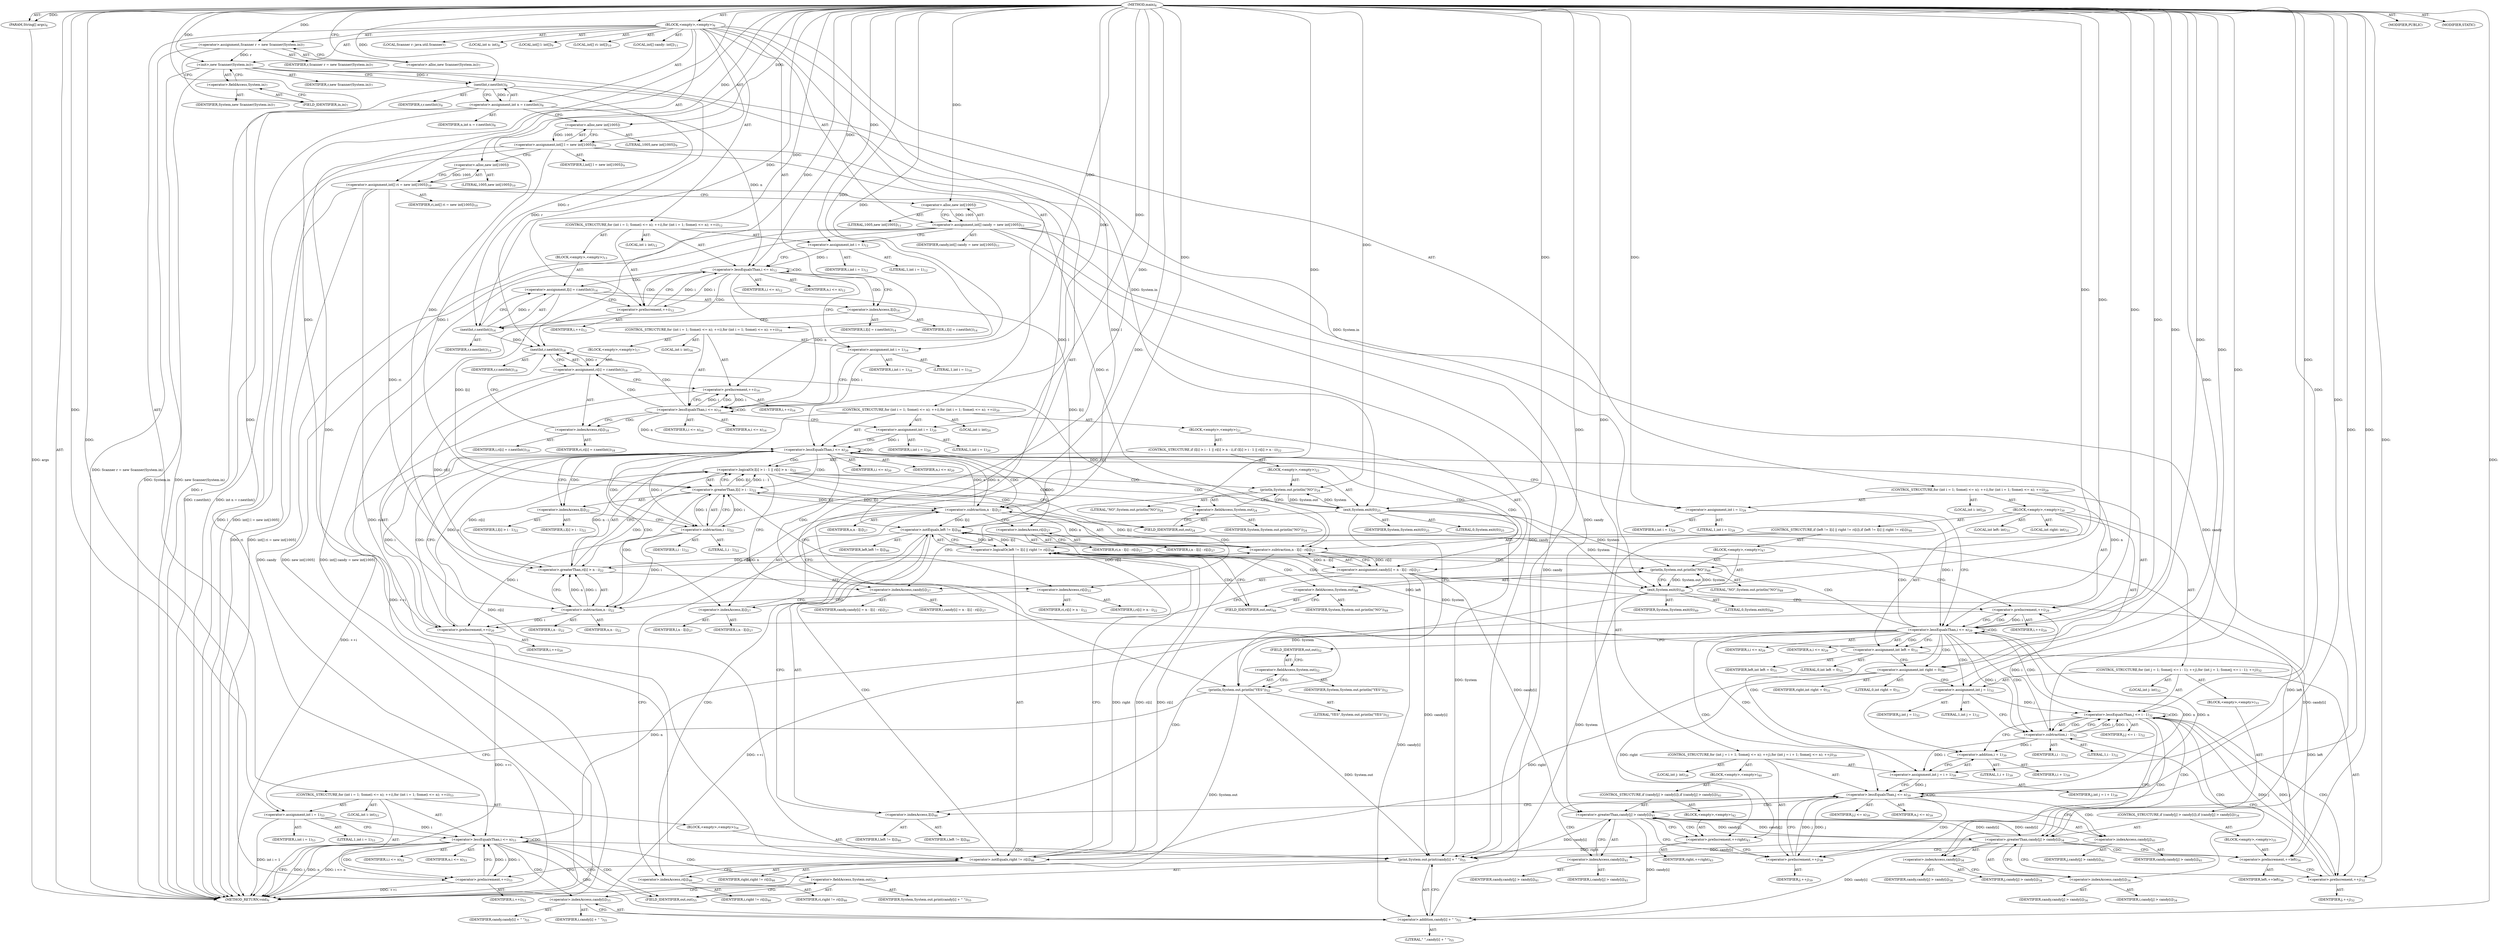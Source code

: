 digraph "main" {  
"19" [label = <(METHOD,main)<SUB>6</SUB>> ]
"20" [label = <(PARAM,String[] args)<SUB>6</SUB>> ]
"21" [label = <(BLOCK,&lt;empty&gt;,&lt;empty&gt;)<SUB>6</SUB>> ]
"4" [label = <(LOCAL,Scanner r: java.util.Scanner)<SUB>7</SUB>> ]
"22" [label = <(&lt;operator&gt;.assignment,Scanner r = new Scanner(System.in))<SUB>7</SUB>> ]
"23" [label = <(IDENTIFIER,r,Scanner r = new Scanner(System.in))<SUB>7</SUB>> ]
"24" [label = <(&lt;operator&gt;.alloc,new Scanner(System.in))<SUB>7</SUB>> ]
"25" [label = <(&lt;init&gt;,new Scanner(System.in))<SUB>7</SUB>> ]
"3" [label = <(IDENTIFIER,r,new Scanner(System.in))<SUB>7</SUB>> ]
"26" [label = <(&lt;operator&gt;.fieldAccess,System.in)<SUB>7</SUB>> ]
"27" [label = <(IDENTIFIER,System,new Scanner(System.in))<SUB>7</SUB>> ]
"28" [label = <(FIELD_IDENTIFIER,in,in)<SUB>7</SUB>> ]
"29" [label = <(LOCAL,int n: int)<SUB>8</SUB>> ]
"30" [label = <(&lt;operator&gt;.assignment,int n = r.nextInt())<SUB>8</SUB>> ]
"31" [label = <(IDENTIFIER,n,int n = r.nextInt())<SUB>8</SUB>> ]
"32" [label = <(nextInt,r.nextInt())<SUB>8</SUB>> ]
"33" [label = <(IDENTIFIER,r,r.nextInt())<SUB>8</SUB>> ]
"34" [label = <(LOCAL,int[] l: int[])<SUB>9</SUB>> ]
"35" [label = <(&lt;operator&gt;.assignment,int[] l = new int[1005])<SUB>9</SUB>> ]
"36" [label = <(IDENTIFIER,l,int[] l = new int[1005])<SUB>9</SUB>> ]
"37" [label = <(&lt;operator&gt;.alloc,new int[1005])> ]
"38" [label = <(LITERAL,1005,new int[1005])<SUB>9</SUB>> ]
"39" [label = <(LOCAL,int[] ri: int[])<SUB>10</SUB>> ]
"40" [label = <(&lt;operator&gt;.assignment,int[] ri = new int[1005])<SUB>10</SUB>> ]
"41" [label = <(IDENTIFIER,ri,int[] ri = new int[1005])<SUB>10</SUB>> ]
"42" [label = <(&lt;operator&gt;.alloc,new int[1005])> ]
"43" [label = <(LITERAL,1005,new int[1005])<SUB>10</SUB>> ]
"44" [label = <(LOCAL,int[] candy: int[])<SUB>11</SUB>> ]
"45" [label = <(&lt;operator&gt;.assignment,int[] candy = new int[1005])<SUB>11</SUB>> ]
"46" [label = <(IDENTIFIER,candy,int[] candy = new int[1005])<SUB>11</SUB>> ]
"47" [label = <(&lt;operator&gt;.alloc,new int[1005])> ]
"48" [label = <(LITERAL,1005,new int[1005])<SUB>11</SUB>> ]
"49" [label = <(CONTROL_STRUCTURE,for (int i = 1; Some(i &lt;= n); ++i),for (int i = 1; Some(i &lt;= n); ++i))<SUB>12</SUB>> ]
"50" [label = <(LOCAL,int i: int)<SUB>12</SUB>> ]
"51" [label = <(&lt;operator&gt;.assignment,int i = 1)<SUB>12</SUB>> ]
"52" [label = <(IDENTIFIER,i,int i = 1)<SUB>12</SUB>> ]
"53" [label = <(LITERAL,1,int i = 1)<SUB>12</SUB>> ]
"54" [label = <(&lt;operator&gt;.lessEqualsThan,i &lt;= n)<SUB>12</SUB>> ]
"55" [label = <(IDENTIFIER,i,i &lt;= n)<SUB>12</SUB>> ]
"56" [label = <(IDENTIFIER,n,i &lt;= n)<SUB>12</SUB>> ]
"57" [label = <(&lt;operator&gt;.preIncrement,++i)<SUB>12</SUB>> ]
"58" [label = <(IDENTIFIER,i,++i)<SUB>12</SUB>> ]
"59" [label = <(BLOCK,&lt;empty&gt;,&lt;empty&gt;)<SUB>13</SUB>> ]
"60" [label = <(&lt;operator&gt;.assignment,l[i] = r.nextInt())<SUB>14</SUB>> ]
"61" [label = <(&lt;operator&gt;.indexAccess,l[i])<SUB>14</SUB>> ]
"62" [label = <(IDENTIFIER,l,l[i] = r.nextInt())<SUB>14</SUB>> ]
"63" [label = <(IDENTIFIER,i,l[i] = r.nextInt())<SUB>14</SUB>> ]
"64" [label = <(nextInt,r.nextInt())<SUB>14</SUB>> ]
"65" [label = <(IDENTIFIER,r,r.nextInt())<SUB>14</SUB>> ]
"66" [label = <(CONTROL_STRUCTURE,for (int i = 1; Some(i &lt;= n); ++i),for (int i = 1; Some(i &lt;= n); ++i))<SUB>16</SUB>> ]
"67" [label = <(LOCAL,int i: int)<SUB>16</SUB>> ]
"68" [label = <(&lt;operator&gt;.assignment,int i = 1)<SUB>16</SUB>> ]
"69" [label = <(IDENTIFIER,i,int i = 1)<SUB>16</SUB>> ]
"70" [label = <(LITERAL,1,int i = 1)<SUB>16</SUB>> ]
"71" [label = <(&lt;operator&gt;.lessEqualsThan,i &lt;= n)<SUB>16</SUB>> ]
"72" [label = <(IDENTIFIER,i,i &lt;= n)<SUB>16</SUB>> ]
"73" [label = <(IDENTIFIER,n,i &lt;= n)<SUB>16</SUB>> ]
"74" [label = <(&lt;operator&gt;.preIncrement,++i)<SUB>16</SUB>> ]
"75" [label = <(IDENTIFIER,i,++i)<SUB>16</SUB>> ]
"76" [label = <(BLOCK,&lt;empty&gt;,&lt;empty&gt;)<SUB>17</SUB>> ]
"77" [label = <(&lt;operator&gt;.assignment,ri[i] = r.nextInt())<SUB>18</SUB>> ]
"78" [label = <(&lt;operator&gt;.indexAccess,ri[i])<SUB>18</SUB>> ]
"79" [label = <(IDENTIFIER,ri,ri[i] = r.nextInt())<SUB>18</SUB>> ]
"80" [label = <(IDENTIFIER,i,ri[i] = r.nextInt())<SUB>18</SUB>> ]
"81" [label = <(nextInt,r.nextInt())<SUB>18</SUB>> ]
"82" [label = <(IDENTIFIER,r,r.nextInt())<SUB>18</SUB>> ]
"83" [label = <(CONTROL_STRUCTURE,for (int i = 1; Some(i &lt;= n); ++i),for (int i = 1; Some(i &lt;= n); ++i))<SUB>20</SUB>> ]
"84" [label = <(LOCAL,int i: int)<SUB>20</SUB>> ]
"85" [label = <(&lt;operator&gt;.assignment,int i = 1)<SUB>20</SUB>> ]
"86" [label = <(IDENTIFIER,i,int i = 1)<SUB>20</SUB>> ]
"87" [label = <(LITERAL,1,int i = 1)<SUB>20</SUB>> ]
"88" [label = <(&lt;operator&gt;.lessEqualsThan,i &lt;= n)<SUB>20</SUB>> ]
"89" [label = <(IDENTIFIER,i,i &lt;= n)<SUB>20</SUB>> ]
"90" [label = <(IDENTIFIER,n,i &lt;= n)<SUB>20</SUB>> ]
"91" [label = <(&lt;operator&gt;.preIncrement,++i)<SUB>20</SUB>> ]
"92" [label = <(IDENTIFIER,i,++i)<SUB>20</SUB>> ]
"93" [label = <(BLOCK,&lt;empty&gt;,&lt;empty&gt;)<SUB>21</SUB>> ]
"94" [label = <(CONTROL_STRUCTURE,if (l[i] &gt; i - 1 || ri[i] &gt; n - i),if (l[i] &gt; i - 1 || ri[i] &gt; n - i))<SUB>22</SUB>> ]
"95" [label = <(&lt;operator&gt;.logicalOr,l[i] &gt; i - 1 || ri[i] &gt; n - i)<SUB>22</SUB>> ]
"96" [label = <(&lt;operator&gt;.greaterThan,l[i] &gt; i - 1)<SUB>22</SUB>> ]
"97" [label = <(&lt;operator&gt;.indexAccess,l[i])<SUB>22</SUB>> ]
"98" [label = <(IDENTIFIER,l,l[i] &gt; i - 1)<SUB>22</SUB>> ]
"99" [label = <(IDENTIFIER,i,l[i] &gt; i - 1)<SUB>22</SUB>> ]
"100" [label = <(&lt;operator&gt;.subtraction,i - 1)<SUB>22</SUB>> ]
"101" [label = <(IDENTIFIER,i,i - 1)<SUB>22</SUB>> ]
"102" [label = <(LITERAL,1,i - 1)<SUB>22</SUB>> ]
"103" [label = <(&lt;operator&gt;.greaterThan,ri[i] &gt; n - i)<SUB>22</SUB>> ]
"104" [label = <(&lt;operator&gt;.indexAccess,ri[i])<SUB>22</SUB>> ]
"105" [label = <(IDENTIFIER,ri,ri[i] &gt; n - i)<SUB>22</SUB>> ]
"106" [label = <(IDENTIFIER,i,ri[i] &gt; n - i)<SUB>22</SUB>> ]
"107" [label = <(&lt;operator&gt;.subtraction,n - i)<SUB>22</SUB>> ]
"108" [label = <(IDENTIFIER,n,n - i)<SUB>22</SUB>> ]
"109" [label = <(IDENTIFIER,i,n - i)<SUB>22</SUB>> ]
"110" [label = <(BLOCK,&lt;empty&gt;,&lt;empty&gt;)<SUB>23</SUB>> ]
"111" [label = <(println,System.out.println(&quot;NO&quot;))<SUB>24</SUB>> ]
"112" [label = <(&lt;operator&gt;.fieldAccess,System.out)<SUB>24</SUB>> ]
"113" [label = <(IDENTIFIER,System,System.out.println(&quot;NO&quot;))<SUB>24</SUB>> ]
"114" [label = <(FIELD_IDENTIFIER,out,out)<SUB>24</SUB>> ]
"115" [label = <(LITERAL,&quot;NO&quot;,System.out.println(&quot;NO&quot;))<SUB>24</SUB>> ]
"116" [label = <(exit,System.exit(0))<SUB>25</SUB>> ]
"117" [label = <(IDENTIFIER,System,System.exit(0))<SUB>25</SUB>> ]
"118" [label = <(LITERAL,0,System.exit(0))<SUB>25</SUB>> ]
"119" [label = <(&lt;operator&gt;.assignment,candy[i] = n - l[i] - ri[i])<SUB>27</SUB>> ]
"120" [label = <(&lt;operator&gt;.indexAccess,candy[i])<SUB>27</SUB>> ]
"121" [label = <(IDENTIFIER,candy,candy[i] = n - l[i] - ri[i])<SUB>27</SUB>> ]
"122" [label = <(IDENTIFIER,i,candy[i] = n - l[i] - ri[i])<SUB>27</SUB>> ]
"123" [label = <(&lt;operator&gt;.subtraction,n - l[i] - ri[i])<SUB>27</SUB>> ]
"124" [label = <(&lt;operator&gt;.subtraction,n - l[i])<SUB>27</SUB>> ]
"125" [label = <(IDENTIFIER,n,n - l[i])<SUB>27</SUB>> ]
"126" [label = <(&lt;operator&gt;.indexAccess,l[i])<SUB>27</SUB>> ]
"127" [label = <(IDENTIFIER,l,n - l[i])<SUB>27</SUB>> ]
"128" [label = <(IDENTIFIER,i,n - l[i])<SUB>27</SUB>> ]
"129" [label = <(&lt;operator&gt;.indexAccess,ri[i])<SUB>27</SUB>> ]
"130" [label = <(IDENTIFIER,ri,n - l[i] - ri[i])<SUB>27</SUB>> ]
"131" [label = <(IDENTIFIER,i,n - l[i] - ri[i])<SUB>27</SUB>> ]
"132" [label = <(CONTROL_STRUCTURE,for (int i = 1; Some(i &lt;= n); ++i),for (int i = 1; Some(i &lt;= n); ++i))<SUB>29</SUB>> ]
"133" [label = <(LOCAL,int i: int)<SUB>29</SUB>> ]
"134" [label = <(&lt;operator&gt;.assignment,int i = 1)<SUB>29</SUB>> ]
"135" [label = <(IDENTIFIER,i,int i = 1)<SUB>29</SUB>> ]
"136" [label = <(LITERAL,1,int i = 1)<SUB>29</SUB>> ]
"137" [label = <(&lt;operator&gt;.lessEqualsThan,i &lt;= n)<SUB>29</SUB>> ]
"138" [label = <(IDENTIFIER,i,i &lt;= n)<SUB>29</SUB>> ]
"139" [label = <(IDENTIFIER,n,i &lt;= n)<SUB>29</SUB>> ]
"140" [label = <(&lt;operator&gt;.preIncrement,++i)<SUB>29</SUB>> ]
"141" [label = <(IDENTIFIER,i,++i)<SUB>29</SUB>> ]
"142" [label = <(BLOCK,&lt;empty&gt;,&lt;empty&gt;)<SUB>30</SUB>> ]
"143" [label = <(LOCAL,int left: int)<SUB>31</SUB>> ]
"144" [label = <(LOCAL,int right: int)<SUB>31</SUB>> ]
"145" [label = <(&lt;operator&gt;.assignment,int left = 0)<SUB>31</SUB>> ]
"146" [label = <(IDENTIFIER,left,int left = 0)<SUB>31</SUB>> ]
"147" [label = <(LITERAL,0,int left = 0)<SUB>31</SUB>> ]
"148" [label = <(&lt;operator&gt;.assignment,int right = 0)<SUB>31</SUB>> ]
"149" [label = <(IDENTIFIER,right,int right = 0)<SUB>31</SUB>> ]
"150" [label = <(LITERAL,0,int right = 0)<SUB>31</SUB>> ]
"151" [label = <(CONTROL_STRUCTURE,for (int j = 1; Some(j &lt;= i - 1); ++j),for (int j = 1; Some(j &lt;= i - 1); ++j))<SUB>32</SUB>> ]
"152" [label = <(LOCAL,int j: int)<SUB>32</SUB>> ]
"153" [label = <(&lt;operator&gt;.assignment,int j = 1)<SUB>32</SUB>> ]
"154" [label = <(IDENTIFIER,j,int j = 1)<SUB>32</SUB>> ]
"155" [label = <(LITERAL,1,int j = 1)<SUB>32</SUB>> ]
"156" [label = <(&lt;operator&gt;.lessEqualsThan,j &lt;= i - 1)<SUB>32</SUB>> ]
"157" [label = <(IDENTIFIER,j,j &lt;= i - 1)<SUB>32</SUB>> ]
"158" [label = <(&lt;operator&gt;.subtraction,i - 1)<SUB>32</SUB>> ]
"159" [label = <(IDENTIFIER,i,i - 1)<SUB>32</SUB>> ]
"160" [label = <(LITERAL,1,i - 1)<SUB>32</SUB>> ]
"161" [label = <(&lt;operator&gt;.preIncrement,++j)<SUB>32</SUB>> ]
"162" [label = <(IDENTIFIER,j,++j)<SUB>32</SUB>> ]
"163" [label = <(BLOCK,&lt;empty&gt;,&lt;empty&gt;)<SUB>33</SUB>> ]
"164" [label = <(CONTROL_STRUCTURE,if (candy[j] &gt; candy[i]),if (candy[j] &gt; candy[i]))<SUB>34</SUB>> ]
"165" [label = <(&lt;operator&gt;.greaterThan,candy[j] &gt; candy[i])<SUB>34</SUB>> ]
"166" [label = <(&lt;operator&gt;.indexAccess,candy[j])<SUB>34</SUB>> ]
"167" [label = <(IDENTIFIER,candy,candy[j] &gt; candy[i])<SUB>34</SUB>> ]
"168" [label = <(IDENTIFIER,j,candy[j] &gt; candy[i])<SUB>34</SUB>> ]
"169" [label = <(&lt;operator&gt;.indexAccess,candy[i])<SUB>34</SUB>> ]
"170" [label = <(IDENTIFIER,candy,candy[j] &gt; candy[i])<SUB>34</SUB>> ]
"171" [label = <(IDENTIFIER,i,candy[j] &gt; candy[i])<SUB>34</SUB>> ]
"172" [label = <(BLOCK,&lt;empty&gt;,&lt;empty&gt;)<SUB>35</SUB>> ]
"173" [label = <(&lt;operator&gt;.preIncrement,++left)<SUB>36</SUB>> ]
"174" [label = <(IDENTIFIER,left,++left)<SUB>36</SUB>> ]
"175" [label = <(CONTROL_STRUCTURE,for (int j = i + 1; Some(j &lt;= n); ++j),for (int j = i + 1; Some(j &lt;= n); ++j))<SUB>39</SUB>> ]
"176" [label = <(LOCAL,int j: int)<SUB>39</SUB>> ]
"177" [label = <(&lt;operator&gt;.assignment,int j = i + 1)<SUB>39</SUB>> ]
"178" [label = <(IDENTIFIER,j,int j = i + 1)<SUB>39</SUB>> ]
"179" [label = <(&lt;operator&gt;.addition,i + 1)<SUB>39</SUB>> ]
"180" [label = <(IDENTIFIER,i,i + 1)<SUB>39</SUB>> ]
"181" [label = <(LITERAL,1,i + 1)<SUB>39</SUB>> ]
"182" [label = <(&lt;operator&gt;.lessEqualsThan,j &lt;= n)<SUB>39</SUB>> ]
"183" [label = <(IDENTIFIER,j,j &lt;= n)<SUB>39</SUB>> ]
"184" [label = <(IDENTIFIER,n,j &lt;= n)<SUB>39</SUB>> ]
"185" [label = <(&lt;operator&gt;.preIncrement,++j)<SUB>39</SUB>> ]
"186" [label = <(IDENTIFIER,j,++j)<SUB>39</SUB>> ]
"187" [label = <(BLOCK,&lt;empty&gt;,&lt;empty&gt;)<SUB>40</SUB>> ]
"188" [label = <(CONTROL_STRUCTURE,if (candy[j] &gt; candy[i]),if (candy[j] &gt; candy[i]))<SUB>41</SUB>> ]
"189" [label = <(&lt;operator&gt;.greaterThan,candy[j] &gt; candy[i])<SUB>41</SUB>> ]
"190" [label = <(&lt;operator&gt;.indexAccess,candy[j])<SUB>41</SUB>> ]
"191" [label = <(IDENTIFIER,candy,candy[j] &gt; candy[i])<SUB>41</SUB>> ]
"192" [label = <(IDENTIFIER,j,candy[j] &gt; candy[i])<SUB>41</SUB>> ]
"193" [label = <(&lt;operator&gt;.indexAccess,candy[i])<SUB>41</SUB>> ]
"194" [label = <(IDENTIFIER,candy,candy[j] &gt; candy[i])<SUB>41</SUB>> ]
"195" [label = <(IDENTIFIER,i,candy[j] &gt; candy[i])<SUB>41</SUB>> ]
"196" [label = <(BLOCK,&lt;empty&gt;,&lt;empty&gt;)<SUB>42</SUB>> ]
"197" [label = <(&lt;operator&gt;.preIncrement,++right)<SUB>43</SUB>> ]
"198" [label = <(IDENTIFIER,right,++right)<SUB>43</SUB>> ]
"199" [label = <(CONTROL_STRUCTURE,if (left != l[i] || right != ri[i]),if (left != l[i] || right != ri[i]))<SUB>46</SUB>> ]
"200" [label = <(&lt;operator&gt;.logicalOr,left != l[i] || right != ri[i])<SUB>46</SUB>> ]
"201" [label = <(&lt;operator&gt;.notEquals,left != l[i])<SUB>46</SUB>> ]
"202" [label = <(IDENTIFIER,left,left != l[i])<SUB>46</SUB>> ]
"203" [label = <(&lt;operator&gt;.indexAccess,l[i])<SUB>46</SUB>> ]
"204" [label = <(IDENTIFIER,l,left != l[i])<SUB>46</SUB>> ]
"205" [label = <(IDENTIFIER,i,left != l[i])<SUB>46</SUB>> ]
"206" [label = <(&lt;operator&gt;.notEquals,right != ri[i])<SUB>46</SUB>> ]
"207" [label = <(IDENTIFIER,right,right != ri[i])<SUB>46</SUB>> ]
"208" [label = <(&lt;operator&gt;.indexAccess,ri[i])<SUB>46</SUB>> ]
"209" [label = <(IDENTIFIER,ri,right != ri[i])<SUB>46</SUB>> ]
"210" [label = <(IDENTIFIER,i,right != ri[i])<SUB>46</SUB>> ]
"211" [label = <(BLOCK,&lt;empty&gt;,&lt;empty&gt;)<SUB>47</SUB>> ]
"212" [label = <(println,System.out.println(&quot;NO&quot;))<SUB>48</SUB>> ]
"213" [label = <(&lt;operator&gt;.fieldAccess,System.out)<SUB>48</SUB>> ]
"214" [label = <(IDENTIFIER,System,System.out.println(&quot;NO&quot;))<SUB>48</SUB>> ]
"215" [label = <(FIELD_IDENTIFIER,out,out)<SUB>48</SUB>> ]
"216" [label = <(LITERAL,&quot;NO&quot;,System.out.println(&quot;NO&quot;))<SUB>48</SUB>> ]
"217" [label = <(exit,System.exit(0))<SUB>49</SUB>> ]
"218" [label = <(IDENTIFIER,System,System.exit(0))<SUB>49</SUB>> ]
"219" [label = <(LITERAL,0,System.exit(0))<SUB>49</SUB>> ]
"220" [label = <(println,System.out.println(&quot;YES&quot;))<SUB>52</SUB>> ]
"221" [label = <(&lt;operator&gt;.fieldAccess,System.out)<SUB>52</SUB>> ]
"222" [label = <(IDENTIFIER,System,System.out.println(&quot;YES&quot;))<SUB>52</SUB>> ]
"223" [label = <(FIELD_IDENTIFIER,out,out)<SUB>52</SUB>> ]
"224" [label = <(LITERAL,&quot;YES&quot;,System.out.println(&quot;YES&quot;))<SUB>52</SUB>> ]
"225" [label = <(CONTROL_STRUCTURE,for (int i = 1; Some(i &lt;= n); ++i),for (int i = 1; Some(i &lt;= n); ++i))<SUB>53</SUB>> ]
"226" [label = <(LOCAL,int i: int)<SUB>53</SUB>> ]
"227" [label = <(&lt;operator&gt;.assignment,int i = 1)<SUB>53</SUB>> ]
"228" [label = <(IDENTIFIER,i,int i = 1)<SUB>53</SUB>> ]
"229" [label = <(LITERAL,1,int i = 1)<SUB>53</SUB>> ]
"230" [label = <(&lt;operator&gt;.lessEqualsThan,i &lt;= n)<SUB>53</SUB>> ]
"231" [label = <(IDENTIFIER,i,i &lt;= n)<SUB>53</SUB>> ]
"232" [label = <(IDENTIFIER,n,i &lt;= n)<SUB>53</SUB>> ]
"233" [label = <(&lt;operator&gt;.preIncrement,++i)<SUB>53</SUB>> ]
"234" [label = <(IDENTIFIER,i,++i)<SUB>53</SUB>> ]
"235" [label = <(BLOCK,&lt;empty&gt;,&lt;empty&gt;)<SUB>54</SUB>> ]
"236" [label = <(print,System.out.print(candy[i] + &quot; &quot;))<SUB>55</SUB>> ]
"237" [label = <(&lt;operator&gt;.fieldAccess,System.out)<SUB>55</SUB>> ]
"238" [label = <(IDENTIFIER,System,System.out.print(candy[i] + &quot; &quot;))<SUB>55</SUB>> ]
"239" [label = <(FIELD_IDENTIFIER,out,out)<SUB>55</SUB>> ]
"240" [label = <(&lt;operator&gt;.addition,candy[i] + &quot; &quot;)<SUB>55</SUB>> ]
"241" [label = <(&lt;operator&gt;.indexAccess,candy[i])<SUB>55</SUB>> ]
"242" [label = <(IDENTIFIER,candy,candy[i] + &quot; &quot;)<SUB>55</SUB>> ]
"243" [label = <(IDENTIFIER,i,candy[i] + &quot; &quot;)<SUB>55</SUB>> ]
"244" [label = <(LITERAL,&quot; &quot;,candy[i] + &quot; &quot;)<SUB>55</SUB>> ]
"245" [label = <(MODIFIER,PUBLIC)> ]
"246" [label = <(MODIFIER,STATIC)> ]
"247" [label = <(METHOD_RETURN,void)<SUB>6</SUB>> ]
  "19" -> "20"  [ label = "AST: "] 
  "19" -> "21"  [ label = "AST: "] 
  "19" -> "245"  [ label = "AST: "] 
  "19" -> "246"  [ label = "AST: "] 
  "19" -> "247"  [ label = "AST: "] 
  "21" -> "4"  [ label = "AST: "] 
  "21" -> "22"  [ label = "AST: "] 
  "21" -> "25"  [ label = "AST: "] 
  "21" -> "29"  [ label = "AST: "] 
  "21" -> "30"  [ label = "AST: "] 
  "21" -> "34"  [ label = "AST: "] 
  "21" -> "35"  [ label = "AST: "] 
  "21" -> "39"  [ label = "AST: "] 
  "21" -> "40"  [ label = "AST: "] 
  "21" -> "44"  [ label = "AST: "] 
  "21" -> "45"  [ label = "AST: "] 
  "21" -> "49"  [ label = "AST: "] 
  "21" -> "66"  [ label = "AST: "] 
  "21" -> "83"  [ label = "AST: "] 
  "21" -> "132"  [ label = "AST: "] 
  "21" -> "220"  [ label = "AST: "] 
  "21" -> "225"  [ label = "AST: "] 
  "22" -> "23"  [ label = "AST: "] 
  "22" -> "24"  [ label = "AST: "] 
  "25" -> "3"  [ label = "AST: "] 
  "25" -> "26"  [ label = "AST: "] 
  "26" -> "27"  [ label = "AST: "] 
  "26" -> "28"  [ label = "AST: "] 
  "30" -> "31"  [ label = "AST: "] 
  "30" -> "32"  [ label = "AST: "] 
  "32" -> "33"  [ label = "AST: "] 
  "35" -> "36"  [ label = "AST: "] 
  "35" -> "37"  [ label = "AST: "] 
  "37" -> "38"  [ label = "AST: "] 
  "40" -> "41"  [ label = "AST: "] 
  "40" -> "42"  [ label = "AST: "] 
  "42" -> "43"  [ label = "AST: "] 
  "45" -> "46"  [ label = "AST: "] 
  "45" -> "47"  [ label = "AST: "] 
  "47" -> "48"  [ label = "AST: "] 
  "49" -> "50"  [ label = "AST: "] 
  "49" -> "51"  [ label = "AST: "] 
  "49" -> "54"  [ label = "AST: "] 
  "49" -> "57"  [ label = "AST: "] 
  "49" -> "59"  [ label = "AST: "] 
  "51" -> "52"  [ label = "AST: "] 
  "51" -> "53"  [ label = "AST: "] 
  "54" -> "55"  [ label = "AST: "] 
  "54" -> "56"  [ label = "AST: "] 
  "57" -> "58"  [ label = "AST: "] 
  "59" -> "60"  [ label = "AST: "] 
  "60" -> "61"  [ label = "AST: "] 
  "60" -> "64"  [ label = "AST: "] 
  "61" -> "62"  [ label = "AST: "] 
  "61" -> "63"  [ label = "AST: "] 
  "64" -> "65"  [ label = "AST: "] 
  "66" -> "67"  [ label = "AST: "] 
  "66" -> "68"  [ label = "AST: "] 
  "66" -> "71"  [ label = "AST: "] 
  "66" -> "74"  [ label = "AST: "] 
  "66" -> "76"  [ label = "AST: "] 
  "68" -> "69"  [ label = "AST: "] 
  "68" -> "70"  [ label = "AST: "] 
  "71" -> "72"  [ label = "AST: "] 
  "71" -> "73"  [ label = "AST: "] 
  "74" -> "75"  [ label = "AST: "] 
  "76" -> "77"  [ label = "AST: "] 
  "77" -> "78"  [ label = "AST: "] 
  "77" -> "81"  [ label = "AST: "] 
  "78" -> "79"  [ label = "AST: "] 
  "78" -> "80"  [ label = "AST: "] 
  "81" -> "82"  [ label = "AST: "] 
  "83" -> "84"  [ label = "AST: "] 
  "83" -> "85"  [ label = "AST: "] 
  "83" -> "88"  [ label = "AST: "] 
  "83" -> "91"  [ label = "AST: "] 
  "83" -> "93"  [ label = "AST: "] 
  "85" -> "86"  [ label = "AST: "] 
  "85" -> "87"  [ label = "AST: "] 
  "88" -> "89"  [ label = "AST: "] 
  "88" -> "90"  [ label = "AST: "] 
  "91" -> "92"  [ label = "AST: "] 
  "93" -> "94"  [ label = "AST: "] 
  "93" -> "119"  [ label = "AST: "] 
  "94" -> "95"  [ label = "AST: "] 
  "94" -> "110"  [ label = "AST: "] 
  "95" -> "96"  [ label = "AST: "] 
  "95" -> "103"  [ label = "AST: "] 
  "96" -> "97"  [ label = "AST: "] 
  "96" -> "100"  [ label = "AST: "] 
  "97" -> "98"  [ label = "AST: "] 
  "97" -> "99"  [ label = "AST: "] 
  "100" -> "101"  [ label = "AST: "] 
  "100" -> "102"  [ label = "AST: "] 
  "103" -> "104"  [ label = "AST: "] 
  "103" -> "107"  [ label = "AST: "] 
  "104" -> "105"  [ label = "AST: "] 
  "104" -> "106"  [ label = "AST: "] 
  "107" -> "108"  [ label = "AST: "] 
  "107" -> "109"  [ label = "AST: "] 
  "110" -> "111"  [ label = "AST: "] 
  "110" -> "116"  [ label = "AST: "] 
  "111" -> "112"  [ label = "AST: "] 
  "111" -> "115"  [ label = "AST: "] 
  "112" -> "113"  [ label = "AST: "] 
  "112" -> "114"  [ label = "AST: "] 
  "116" -> "117"  [ label = "AST: "] 
  "116" -> "118"  [ label = "AST: "] 
  "119" -> "120"  [ label = "AST: "] 
  "119" -> "123"  [ label = "AST: "] 
  "120" -> "121"  [ label = "AST: "] 
  "120" -> "122"  [ label = "AST: "] 
  "123" -> "124"  [ label = "AST: "] 
  "123" -> "129"  [ label = "AST: "] 
  "124" -> "125"  [ label = "AST: "] 
  "124" -> "126"  [ label = "AST: "] 
  "126" -> "127"  [ label = "AST: "] 
  "126" -> "128"  [ label = "AST: "] 
  "129" -> "130"  [ label = "AST: "] 
  "129" -> "131"  [ label = "AST: "] 
  "132" -> "133"  [ label = "AST: "] 
  "132" -> "134"  [ label = "AST: "] 
  "132" -> "137"  [ label = "AST: "] 
  "132" -> "140"  [ label = "AST: "] 
  "132" -> "142"  [ label = "AST: "] 
  "134" -> "135"  [ label = "AST: "] 
  "134" -> "136"  [ label = "AST: "] 
  "137" -> "138"  [ label = "AST: "] 
  "137" -> "139"  [ label = "AST: "] 
  "140" -> "141"  [ label = "AST: "] 
  "142" -> "143"  [ label = "AST: "] 
  "142" -> "144"  [ label = "AST: "] 
  "142" -> "145"  [ label = "AST: "] 
  "142" -> "148"  [ label = "AST: "] 
  "142" -> "151"  [ label = "AST: "] 
  "142" -> "175"  [ label = "AST: "] 
  "142" -> "199"  [ label = "AST: "] 
  "145" -> "146"  [ label = "AST: "] 
  "145" -> "147"  [ label = "AST: "] 
  "148" -> "149"  [ label = "AST: "] 
  "148" -> "150"  [ label = "AST: "] 
  "151" -> "152"  [ label = "AST: "] 
  "151" -> "153"  [ label = "AST: "] 
  "151" -> "156"  [ label = "AST: "] 
  "151" -> "161"  [ label = "AST: "] 
  "151" -> "163"  [ label = "AST: "] 
  "153" -> "154"  [ label = "AST: "] 
  "153" -> "155"  [ label = "AST: "] 
  "156" -> "157"  [ label = "AST: "] 
  "156" -> "158"  [ label = "AST: "] 
  "158" -> "159"  [ label = "AST: "] 
  "158" -> "160"  [ label = "AST: "] 
  "161" -> "162"  [ label = "AST: "] 
  "163" -> "164"  [ label = "AST: "] 
  "164" -> "165"  [ label = "AST: "] 
  "164" -> "172"  [ label = "AST: "] 
  "165" -> "166"  [ label = "AST: "] 
  "165" -> "169"  [ label = "AST: "] 
  "166" -> "167"  [ label = "AST: "] 
  "166" -> "168"  [ label = "AST: "] 
  "169" -> "170"  [ label = "AST: "] 
  "169" -> "171"  [ label = "AST: "] 
  "172" -> "173"  [ label = "AST: "] 
  "173" -> "174"  [ label = "AST: "] 
  "175" -> "176"  [ label = "AST: "] 
  "175" -> "177"  [ label = "AST: "] 
  "175" -> "182"  [ label = "AST: "] 
  "175" -> "185"  [ label = "AST: "] 
  "175" -> "187"  [ label = "AST: "] 
  "177" -> "178"  [ label = "AST: "] 
  "177" -> "179"  [ label = "AST: "] 
  "179" -> "180"  [ label = "AST: "] 
  "179" -> "181"  [ label = "AST: "] 
  "182" -> "183"  [ label = "AST: "] 
  "182" -> "184"  [ label = "AST: "] 
  "185" -> "186"  [ label = "AST: "] 
  "187" -> "188"  [ label = "AST: "] 
  "188" -> "189"  [ label = "AST: "] 
  "188" -> "196"  [ label = "AST: "] 
  "189" -> "190"  [ label = "AST: "] 
  "189" -> "193"  [ label = "AST: "] 
  "190" -> "191"  [ label = "AST: "] 
  "190" -> "192"  [ label = "AST: "] 
  "193" -> "194"  [ label = "AST: "] 
  "193" -> "195"  [ label = "AST: "] 
  "196" -> "197"  [ label = "AST: "] 
  "197" -> "198"  [ label = "AST: "] 
  "199" -> "200"  [ label = "AST: "] 
  "199" -> "211"  [ label = "AST: "] 
  "200" -> "201"  [ label = "AST: "] 
  "200" -> "206"  [ label = "AST: "] 
  "201" -> "202"  [ label = "AST: "] 
  "201" -> "203"  [ label = "AST: "] 
  "203" -> "204"  [ label = "AST: "] 
  "203" -> "205"  [ label = "AST: "] 
  "206" -> "207"  [ label = "AST: "] 
  "206" -> "208"  [ label = "AST: "] 
  "208" -> "209"  [ label = "AST: "] 
  "208" -> "210"  [ label = "AST: "] 
  "211" -> "212"  [ label = "AST: "] 
  "211" -> "217"  [ label = "AST: "] 
  "212" -> "213"  [ label = "AST: "] 
  "212" -> "216"  [ label = "AST: "] 
  "213" -> "214"  [ label = "AST: "] 
  "213" -> "215"  [ label = "AST: "] 
  "217" -> "218"  [ label = "AST: "] 
  "217" -> "219"  [ label = "AST: "] 
  "220" -> "221"  [ label = "AST: "] 
  "220" -> "224"  [ label = "AST: "] 
  "221" -> "222"  [ label = "AST: "] 
  "221" -> "223"  [ label = "AST: "] 
  "225" -> "226"  [ label = "AST: "] 
  "225" -> "227"  [ label = "AST: "] 
  "225" -> "230"  [ label = "AST: "] 
  "225" -> "233"  [ label = "AST: "] 
  "225" -> "235"  [ label = "AST: "] 
  "227" -> "228"  [ label = "AST: "] 
  "227" -> "229"  [ label = "AST: "] 
  "230" -> "231"  [ label = "AST: "] 
  "230" -> "232"  [ label = "AST: "] 
  "233" -> "234"  [ label = "AST: "] 
  "235" -> "236"  [ label = "AST: "] 
  "236" -> "237"  [ label = "AST: "] 
  "236" -> "240"  [ label = "AST: "] 
  "237" -> "238"  [ label = "AST: "] 
  "237" -> "239"  [ label = "AST: "] 
  "240" -> "241"  [ label = "AST: "] 
  "240" -> "244"  [ label = "AST: "] 
  "241" -> "242"  [ label = "AST: "] 
  "241" -> "243"  [ label = "AST: "] 
  "22" -> "28"  [ label = "CFG: "] 
  "25" -> "32"  [ label = "CFG: "] 
  "30" -> "37"  [ label = "CFG: "] 
  "35" -> "42"  [ label = "CFG: "] 
  "40" -> "47"  [ label = "CFG: "] 
  "45" -> "51"  [ label = "CFG: "] 
  "220" -> "227"  [ label = "CFG: "] 
  "24" -> "22"  [ label = "CFG: "] 
  "26" -> "25"  [ label = "CFG: "] 
  "32" -> "30"  [ label = "CFG: "] 
  "37" -> "35"  [ label = "CFG: "] 
  "42" -> "40"  [ label = "CFG: "] 
  "47" -> "45"  [ label = "CFG: "] 
  "51" -> "54"  [ label = "CFG: "] 
  "54" -> "61"  [ label = "CFG: "] 
  "54" -> "68"  [ label = "CFG: "] 
  "57" -> "54"  [ label = "CFG: "] 
  "68" -> "71"  [ label = "CFG: "] 
  "71" -> "78"  [ label = "CFG: "] 
  "71" -> "85"  [ label = "CFG: "] 
  "74" -> "71"  [ label = "CFG: "] 
  "85" -> "88"  [ label = "CFG: "] 
  "88" -> "97"  [ label = "CFG: "] 
  "88" -> "134"  [ label = "CFG: "] 
  "91" -> "88"  [ label = "CFG: "] 
  "134" -> "137"  [ label = "CFG: "] 
  "137" -> "145"  [ label = "CFG: "] 
  "137" -> "223"  [ label = "CFG: "] 
  "140" -> "137"  [ label = "CFG: "] 
  "221" -> "220"  [ label = "CFG: "] 
  "227" -> "230"  [ label = "CFG: "] 
  "230" -> "247"  [ label = "CFG: "] 
  "230" -> "239"  [ label = "CFG: "] 
  "233" -> "230"  [ label = "CFG: "] 
  "28" -> "26"  [ label = "CFG: "] 
  "60" -> "57"  [ label = "CFG: "] 
  "77" -> "74"  [ label = "CFG: "] 
  "119" -> "91"  [ label = "CFG: "] 
  "145" -> "148"  [ label = "CFG: "] 
  "148" -> "153"  [ label = "CFG: "] 
  "223" -> "221"  [ label = "CFG: "] 
  "236" -> "233"  [ label = "CFG: "] 
  "61" -> "64"  [ label = "CFG: "] 
  "64" -> "60"  [ label = "CFG: "] 
  "78" -> "81"  [ label = "CFG: "] 
  "81" -> "77"  [ label = "CFG: "] 
  "95" -> "114"  [ label = "CFG: "] 
  "95" -> "120"  [ label = "CFG: "] 
  "120" -> "126"  [ label = "CFG: "] 
  "123" -> "119"  [ label = "CFG: "] 
  "153" -> "158"  [ label = "CFG: "] 
  "156" -> "166"  [ label = "CFG: "] 
  "156" -> "179"  [ label = "CFG: "] 
  "161" -> "158"  [ label = "CFG: "] 
  "177" -> "182"  [ label = "CFG: "] 
  "182" -> "190"  [ label = "CFG: "] 
  "182" -> "203"  [ label = "CFG: "] 
  "185" -> "182"  [ label = "CFG: "] 
  "200" -> "215"  [ label = "CFG: "] 
  "200" -> "140"  [ label = "CFG: "] 
  "237" -> "241"  [ label = "CFG: "] 
  "240" -> "236"  [ label = "CFG: "] 
  "96" -> "95"  [ label = "CFG: "] 
  "96" -> "104"  [ label = "CFG: "] 
  "103" -> "95"  [ label = "CFG: "] 
  "111" -> "116"  [ label = "CFG: "] 
  "116" -> "120"  [ label = "CFG: "] 
  "124" -> "129"  [ label = "CFG: "] 
  "129" -> "123"  [ label = "CFG: "] 
  "158" -> "156"  [ label = "CFG: "] 
  "179" -> "177"  [ label = "CFG: "] 
  "201" -> "200"  [ label = "CFG: "] 
  "201" -> "208"  [ label = "CFG: "] 
  "206" -> "200"  [ label = "CFG: "] 
  "212" -> "217"  [ label = "CFG: "] 
  "217" -> "140"  [ label = "CFG: "] 
  "239" -> "237"  [ label = "CFG: "] 
  "241" -> "240"  [ label = "CFG: "] 
  "97" -> "100"  [ label = "CFG: "] 
  "100" -> "96"  [ label = "CFG: "] 
  "104" -> "107"  [ label = "CFG: "] 
  "107" -> "103"  [ label = "CFG: "] 
  "112" -> "111"  [ label = "CFG: "] 
  "126" -> "124"  [ label = "CFG: "] 
  "165" -> "173"  [ label = "CFG: "] 
  "165" -> "161"  [ label = "CFG: "] 
  "189" -> "197"  [ label = "CFG: "] 
  "189" -> "185"  [ label = "CFG: "] 
  "203" -> "201"  [ label = "CFG: "] 
  "208" -> "206"  [ label = "CFG: "] 
  "213" -> "212"  [ label = "CFG: "] 
  "114" -> "112"  [ label = "CFG: "] 
  "166" -> "169"  [ label = "CFG: "] 
  "169" -> "165"  [ label = "CFG: "] 
  "173" -> "161"  [ label = "CFG: "] 
  "190" -> "193"  [ label = "CFG: "] 
  "193" -> "189"  [ label = "CFG: "] 
  "197" -> "185"  [ label = "CFG: "] 
  "215" -> "213"  [ label = "CFG: "] 
  "19" -> "24"  [ label = "CFG: "] 
  "20" -> "247"  [ label = "DDG: args"] 
  "22" -> "247"  [ label = "DDG: Scanner r = new Scanner(System.in)"] 
  "25" -> "247"  [ label = "DDG: System.in"] 
  "25" -> "247"  [ label = "DDG: new Scanner(System.in)"] 
  "32" -> "247"  [ label = "DDG: r"] 
  "30" -> "247"  [ label = "DDG: r.nextInt()"] 
  "30" -> "247"  [ label = "DDG: int n = r.nextInt()"] 
  "35" -> "247"  [ label = "DDG: l"] 
  "35" -> "247"  [ label = "DDG: int[] l = new int[1005]"] 
  "40" -> "247"  [ label = "DDG: ri"] 
  "40" -> "247"  [ label = "DDG: int[] ri = new int[1005]"] 
  "45" -> "247"  [ label = "DDG: candy"] 
  "45" -> "247"  [ label = "DDG: new int[1005]"] 
  "45" -> "247"  [ label = "DDG: int[] candy = new int[1005]"] 
  "220" -> "247"  [ label = "DDG: System.out"] 
  "227" -> "247"  [ label = "DDG: int i = 1"] 
  "230" -> "247"  [ label = "DDG: i"] 
  "230" -> "247"  [ label = "DDG: n"] 
  "230" -> "247"  [ label = "DDG: i &lt;= n"] 
  "233" -> "247"  [ label = "DDG: ++i"] 
  "140" -> "247"  [ label = "DDG: ++i"] 
  "91" -> "247"  [ label = "DDG: ++i"] 
  "74" -> "247"  [ label = "DDG: ++i"] 
  "57" -> "247"  [ label = "DDG: ++i"] 
  "19" -> "20"  [ label = "DDG: "] 
  "19" -> "22"  [ label = "DDG: "] 
  "32" -> "30"  [ label = "DDG: r"] 
  "37" -> "35"  [ label = "DDG: 1005"] 
  "42" -> "40"  [ label = "DDG: 1005"] 
  "47" -> "45"  [ label = "DDG: 1005"] 
  "22" -> "25"  [ label = "DDG: r"] 
  "19" -> "25"  [ label = "DDG: "] 
  "19" -> "51"  [ label = "DDG: "] 
  "19" -> "68"  [ label = "DDG: "] 
  "19" -> "85"  [ label = "DDG: "] 
  "19" -> "134"  [ label = "DDG: "] 
  "217" -> "220"  [ label = "DDG: System"] 
  "116" -> "220"  [ label = "DDG: System"] 
  "19" -> "220"  [ label = "DDG: "] 
  "19" -> "227"  [ label = "DDG: "] 
  "25" -> "32"  [ label = "DDG: r"] 
  "19" -> "32"  [ label = "DDG: "] 
  "19" -> "37"  [ label = "DDG: "] 
  "19" -> "42"  [ label = "DDG: "] 
  "19" -> "47"  [ label = "DDG: "] 
  "51" -> "54"  [ label = "DDG: i"] 
  "57" -> "54"  [ label = "DDG: i"] 
  "19" -> "54"  [ label = "DDG: "] 
  "30" -> "54"  [ label = "DDG: n"] 
  "54" -> "57"  [ label = "DDG: i"] 
  "19" -> "57"  [ label = "DDG: "] 
  "64" -> "60"  [ label = "DDG: r"] 
  "68" -> "71"  [ label = "DDG: i"] 
  "74" -> "71"  [ label = "DDG: i"] 
  "19" -> "71"  [ label = "DDG: "] 
  "54" -> "71"  [ label = "DDG: n"] 
  "71" -> "74"  [ label = "DDG: i"] 
  "19" -> "74"  [ label = "DDG: "] 
  "81" -> "77"  [ label = "DDG: r"] 
  "85" -> "88"  [ label = "DDG: i"] 
  "91" -> "88"  [ label = "DDG: i"] 
  "19" -> "88"  [ label = "DDG: "] 
  "71" -> "88"  [ label = "DDG: n"] 
  "124" -> "88"  [ label = "DDG: n"] 
  "100" -> "91"  [ label = "DDG: i"] 
  "107" -> "91"  [ label = "DDG: i"] 
  "19" -> "91"  [ label = "DDG: "] 
  "123" -> "119"  [ label = "DDG: n - l[i]"] 
  "123" -> "119"  [ label = "DDG: ri[i]"] 
  "134" -> "137"  [ label = "DDG: i"] 
  "140" -> "137"  [ label = "DDG: i"] 
  "19" -> "137"  [ label = "DDG: "] 
  "88" -> "137"  [ label = "DDG: n"] 
  "182" -> "137"  [ label = "DDG: n"] 
  "19" -> "140"  [ label = "DDG: "] 
  "158" -> "140"  [ label = "DDG: i"] 
  "19" -> "145"  [ label = "DDG: "] 
  "19" -> "148"  [ label = "DDG: "] 
  "227" -> "230"  [ label = "DDG: i"] 
  "233" -> "230"  [ label = "DDG: i"] 
  "19" -> "230"  [ label = "DDG: "] 
  "137" -> "230"  [ label = "DDG: n"] 
  "230" -> "233"  [ label = "DDG: i"] 
  "19" -> "233"  [ label = "DDG: "] 
  "19" -> "153"  [ label = "DDG: "] 
  "158" -> "177"  [ label = "DDG: i"] 
  "19" -> "177"  [ label = "DDG: "] 
  "220" -> "236"  [ label = "DDG: System.out"] 
  "217" -> "236"  [ label = "DDG: System"] 
  "116" -> "236"  [ label = "DDG: System"] 
  "45" -> "236"  [ label = "DDG: candy"] 
  "189" -> "236"  [ label = "DDG: candy[i]"] 
  "165" -> "236"  [ label = "DDG: candy[i]"] 
  "119" -> "236"  [ label = "DDG: candy[i]"] 
  "19" -> "236"  [ label = "DDG: "] 
  "32" -> "64"  [ label = "DDG: r"] 
  "19" -> "64"  [ label = "DDG: "] 
  "32" -> "81"  [ label = "DDG: r"] 
  "64" -> "81"  [ label = "DDG: r"] 
  "19" -> "81"  [ label = "DDG: "] 
  "96" -> "95"  [ label = "DDG: l[i]"] 
  "96" -> "95"  [ label = "DDG: i - 1"] 
  "103" -> "95"  [ label = "DDG: ri[i]"] 
  "103" -> "95"  [ label = "DDG: n - i"] 
  "124" -> "123"  [ label = "DDG: n"] 
  "124" -> "123"  [ label = "DDG: l[i]"] 
  "40" -> "123"  [ label = "DDG: ri"] 
  "103" -> "123"  [ label = "DDG: ri[i]"] 
  "77" -> "123"  [ label = "DDG: ri[i]"] 
  "153" -> "156"  [ label = "DDG: j"] 
  "161" -> "156"  [ label = "DDG: j"] 
  "19" -> "156"  [ label = "DDG: "] 
  "158" -> "156"  [ label = "DDG: i"] 
  "158" -> "156"  [ label = "DDG: 1"] 
  "156" -> "161"  [ label = "DDG: j"] 
  "19" -> "161"  [ label = "DDG: "] 
  "177" -> "182"  [ label = "DDG: j"] 
  "185" -> "182"  [ label = "DDG: j"] 
  "19" -> "182"  [ label = "DDG: "] 
  "137" -> "182"  [ label = "DDG: n"] 
  "182" -> "185"  [ label = "DDG: j"] 
  "19" -> "185"  [ label = "DDG: "] 
  "201" -> "200"  [ label = "DDG: left"] 
  "201" -> "200"  [ label = "DDG: l[i]"] 
  "206" -> "200"  [ label = "DDG: right"] 
  "206" -> "200"  [ label = "DDG: ri[i]"] 
  "45" -> "240"  [ label = "DDG: candy"] 
  "189" -> "240"  [ label = "DDG: candy[i]"] 
  "165" -> "240"  [ label = "DDG: candy[i]"] 
  "119" -> "240"  [ label = "DDG: candy[i]"] 
  "19" -> "240"  [ label = "DDG: "] 
  "35" -> "96"  [ label = "DDG: l"] 
  "124" -> "96"  [ label = "DDG: l[i]"] 
  "60" -> "96"  [ label = "DDG: l[i]"] 
  "100" -> "96"  [ label = "DDG: i"] 
  "100" -> "96"  [ label = "DDG: 1"] 
  "40" -> "103"  [ label = "DDG: ri"] 
  "123" -> "103"  [ label = "DDG: ri[i]"] 
  "77" -> "103"  [ label = "DDG: ri[i]"] 
  "107" -> "103"  [ label = "DDG: n"] 
  "107" -> "103"  [ label = "DDG: i"] 
  "116" -> "111"  [ label = "DDG: System"] 
  "19" -> "111"  [ label = "DDG: "] 
  "25" -> "116"  [ label = "DDG: System.in"] 
  "111" -> "116"  [ label = "DDG: System.out"] 
  "19" -> "116"  [ label = "DDG: "] 
  "88" -> "124"  [ label = "DDG: n"] 
  "107" -> "124"  [ label = "DDG: n"] 
  "19" -> "124"  [ label = "DDG: "] 
  "35" -> "124"  [ label = "DDG: l"] 
  "96" -> "124"  [ label = "DDG: l[i]"] 
  "137" -> "158"  [ label = "DDG: i"] 
  "19" -> "158"  [ label = "DDG: "] 
  "158" -> "179"  [ label = "DDG: i"] 
  "19" -> "179"  [ label = "DDG: "] 
  "145" -> "201"  [ label = "DDG: left"] 
  "173" -> "201"  [ label = "DDG: left"] 
  "19" -> "201"  [ label = "DDG: "] 
  "35" -> "201"  [ label = "DDG: l"] 
  "124" -> "201"  [ label = "DDG: l[i]"] 
  "60" -> "201"  [ label = "DDG: l[i]"] 
  "148" -> "206"  [ label = "DDG: right"] 
  "197" -> "206"  [ label = "DDG: right"] 
  "19" -> "206"  [ label = "DDG: "] 
  "40" -> "206"  [ label = "DDG: ri"] 
  "123" -> "206"  [ label = "DDG: ri[i]"] 
  "77" -> "206"  [ label = "DDG: ri[i]"] 
  "217" -> "212"  [ label = "DDG: System"] 
  "116" -> "212"  [ label = "DDG: System"] 
  "19" -> "212"  [ label = "DDG: "] 
  "25" -> "217"  [ label = "DDG: System.in"] 
  "212" -> "217"  [ label = "DDG: System.out"] 
  "116" -> "217"  [ label = "DDG: System"] 
  "19" -> "217"  [ label = "DDG: "] 
  "88" -> "100"  [ label = "DDG: i"] 
  "19" -> "100"  [ label = "DDG: "] 
  "88" -> "107"  [ label = "DDG: n"] 
  "19" -> "107"  [ label = "DDG: "] 
  "100" -> "107"  [ label = "DDG: i"] 
  "45" -> "165"  [ label = "DDG: candy"] 
  "189" -> "165"  [ label = "DDG: candy[j]"] 
  "189" -> "165"  [ label = "DDG: candy[i]"] 
  "119" -> "165"  [ label = "DDG: candy[i]"] 
  "45" -> "189"  [ label = "DDG: candy"] 
  "165" -> "189"  [ label = "DDG: candy[j]"] 
  "165" -> "189"  [ label = "DDG: candy[i]"] 
  "119" -> "189"  [ label = "DDG: candy[i]"] 
  "145" -> "173"  [ label = "DDG: left"] 
  "19" -> "173"  [ label = "DDG: "] 
  "148" -> "197"  [ label = "DDG: right"] 
  "19" -> "197"  [ label = "DDG: "] 
  "54" -> "60"  [ label = "CDG: "] 
  "54" -> "64"  [ label = "CDG: "] 
  "54" -> "57"  [ label = "CDG: "] 
  "54" -> "54"  [ label = "CDG: "] 
  "54" -> "61"  [ label = "CDG: "] 
  "71" -> "77"  [ label = "CDG: "] 
  "71" -> "81"  [ label = "CDG: "] 
  "71" -> "74"  [ label = "CDG: "] 
  "71" -> "71"  [ label = "CDG: "] 
  "71" -> "78"  [ label = "CDG: "] 
  "88" -> "96"  [ label = "CDG: "] 
  "88" -> "120"  [ label = "CDG: "] 
  "88" -> "119"  [ label = "CDG: "] 
  "88" -> "95"  [ label = "CDG: "] 
  "88" -> "97"  [ label = "CDG: "] 
  "88" -> "91"  [ label = "CDG: "] 
  "88" -> "129"  [ label = "CDG: "] 
  "88" -> "100"  [ label = "CDG: "] 
  "88" -> "88"  [ label = "CDG: "] 
  "88" -> "123"  [ label = "CDG: "] 
  "88" -> "126"  [ label = "CDG: "] 
  "88" -> "124"  [ label = "CDG: "] 
  "137" -> "145"  [ label = "CDG: "] 
  "137" -> "179"  [ label = "CDG: "] 
  "137" -> "153"  [ label = "CDG: "] 
  "137" -> "148"  [ label = "CDG: "] 
  "137" -> "137"  [ label = "CDG: "] 
  "137" -> "182"  [ label = "CDG: "] 
  "137" -> "201"  [ label = "CDG: "] 
  "137" -> "158"  [ label = "CDG: "] 
  "137" -> "200"  [ label = "CDG: "] 
  "137" -> "140"  [ label = "CDG: "] 
  "137" -> "177"  [ label = "CDG: "] 
  "137" -> "203"  [ label = "CDG: "] 
  "137" -> "156"  [ label = "CDG: "] 
  "230" -> "230"  [ label = "CDG: "] 
  "230" -> "240"  [ label = "CDG: "] 
  "230" -> "233"  [ label = "CDG: "] 
  "230" -> "239"  [ label = "CDG: "] 
  "230" -> "236"  [ label = "CDG: "] 
  "230" -> "237"  [ label = "CDG: "] 
  "230" -> "241"  [ label = "CDG: "] 
  "95" -> "114"  [ label = "CDG: "] 
  "95" -> "112"  [ label = "CDG: "] 
  "95" -> "111"  [ label = "CDG: "] 
  "95" -> "116"  [ label = "CDG: "] 
  "156" -> "169"  [ label = "CDG: "] 
  "156" -> "161"  [ label = "CDG: "] 
  "156" -> "158"  [ label = "CDG: "] 
  "156" -> "166"  [ label = "CDG: "] 
  "156" -> "165"  [ label = "CDG: "] 
  "156" -> "156"  [ label = "CDG: "] 
  "182" -> "185"  [ label = "CDG: "] 
  "182" -> "189"  [ label = "CDG: "] 
  "182" -> "190"  [ label = "CDG: "] 
  "182" -> "182"  [ label = "CDG: "] 
  "182" -> "193"  [ label = "CDG: "] 
  "200" -> "215"  [ label = "CDG: "] 
  "200" -> "213"  [ label = "CDG: "] 
  "200" -> "212"  [ label = "CDG: "] 
  "200" -> "217"  [ label = "CDG: "] 
  "96" -> "107"  [ label = "CDG: "] 
  "96" -> "103"  [ label = "CDG: "] 
  "96" -> "104"  [ label = "CDG: "] 
  "201" -> "206"  [ label = "CDG: "] 
  "201" -> "208"  [ label = "CDG: "] 
  "165" -> "173"  [ label = "CDG: "] 
  "189" -> "197"  [ label = "CDG: "] 
}

